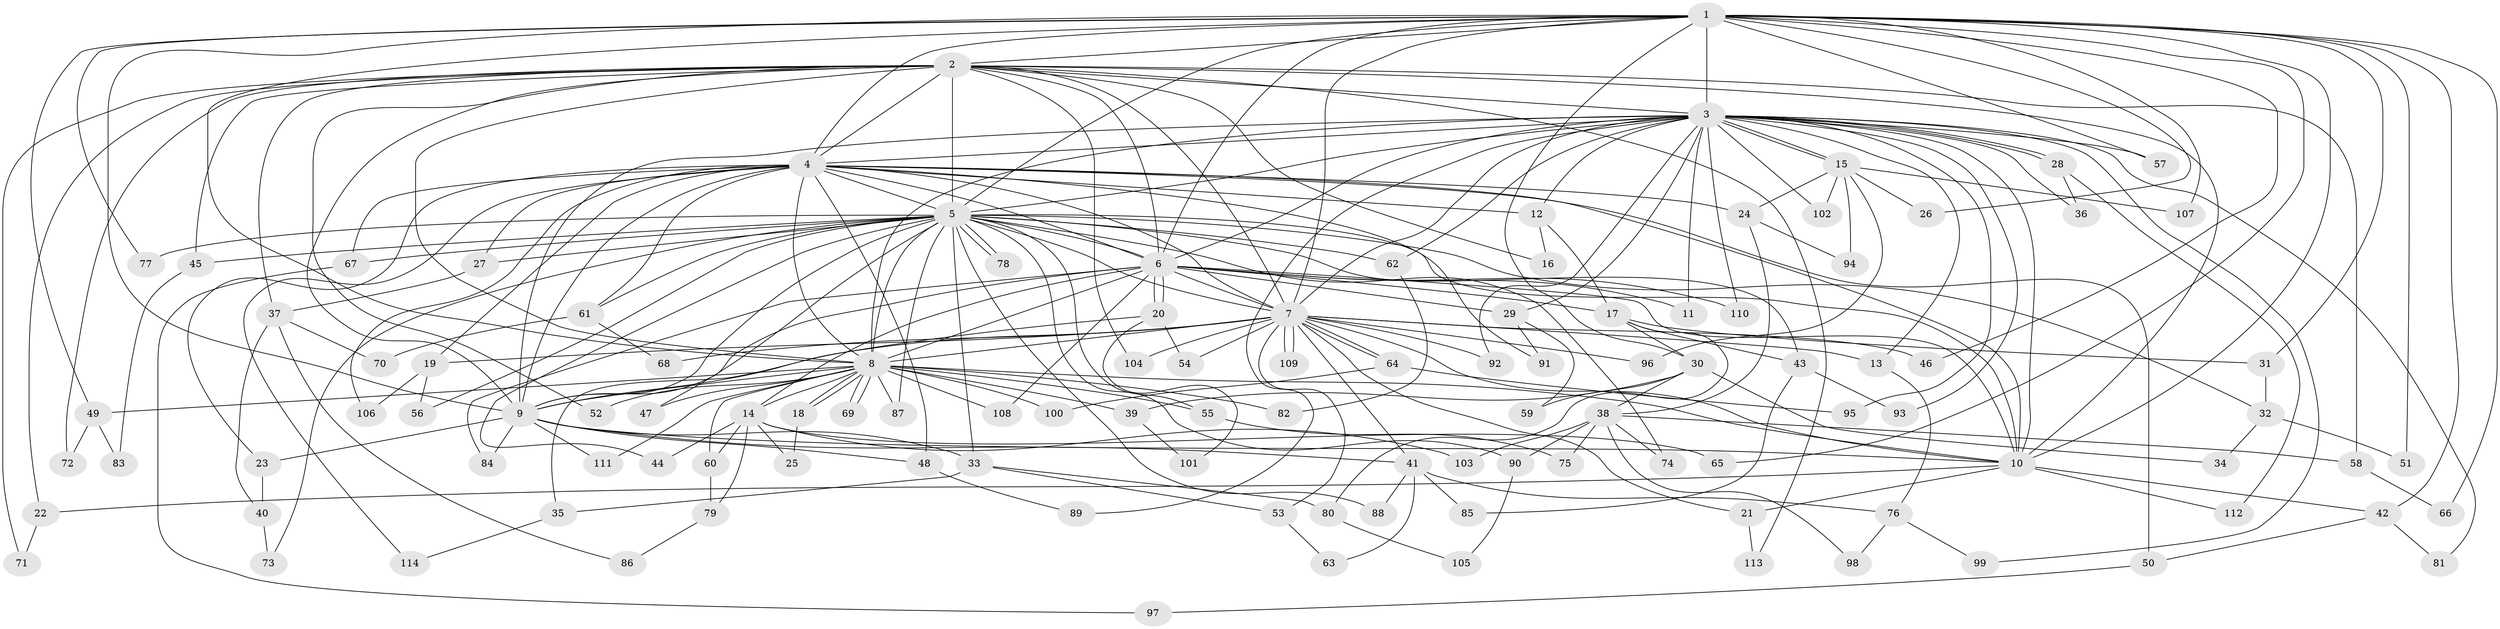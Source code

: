 // Generated by graph-tools (version 1.1) at 2025/34/03/09/25 02:34:41]
// undirected, 114 vertices, 253 edges
graph export_dot {
graph [start="1"]
  node [color=gray90,style=filled];
  1;
  2;
  3;
  4;
  5;
  6;
  7;
  8;
  9;
  10;
  11;
  12;
  13;
  14;
  15;
  16;
  17;
  18;
  19;
  20;
  21;
  22;
  23;
  24;
  25;
  26;
  27;
  28;
  29;
  30;
  31;
  32;
  33;
  34;
  35;
  36;
  37;
  38;
  39;
  40;
  41;
  42;
  43;
  44;
  45;
  46;
  47;
  48;
  49;
  50;
  51;
  52;
  53;
  54;
  55;
  56;
  57;
  58;
  59;
  60;
  61;
  62;
  63;
  64;
  65;
  66;
  67;
  68;
  69;
  70;
  71;
  72;
  73;
  74;
  75;
  76;
  77;
  78;
  79;
  80;
  81;
  82;
  83;
  84;
  85;
  86;
  87;
  88;
  89;
  90;
  91;
  92;
  93;
  94;
  95;
  96;
  97;
  98;
  99;
  100;
  101;
  102;
  103;
  104;
  105;
  106;
  107;
  108;
  109;
  110;
  111;
  112;
  113;
  114;
  1 -- 2;
  1 -- 3;
  1 -- 4;
  1 -- 5;
  1 -- 6;
  1 -- 7;
  1 -- 8;
  1 -- 9;
  1 -- 10;
  1 -- 26;
  1 -- 30;
  1 -- 31;
  1 -- 42;
  1 -- 46;
  1 -- 49;
  1 -- 51;
  1 -- 57;
  1 -- 65;
  1 -- 66;
  1 -- 77;
  1 -- 107;
  2 -- 3;
  2 -- 4;
  2 -- 5;
  2 -- 6;
  2 -- 7;
  2 -- 8;
  2 -- 9;
  2 -- 10;
  2 -- 16;
  2 -- 22;
  2 -- 37;
  2 -- 45;
  2 -- 52;
  2 -- 58;
  2 -- 71;
  2 -- 72;
  2 -- 104;
  2 -- 113;
  3 -- 4;
  3 -- 5;
  3 -- 6;
  3 -- 7;
  3 -- 8;
  3 -- 9;
  3 -- 10;
  3 -- 11;
  3 -- 12;
  3 -- 13;
  3 -- 15;
  3 -- 15;
  3 -- 28;
  3 -- 28;
  3 -- 29;
  3 -- 36;
  3 -- 57;
  3 -- 62;
  3 -- 81;
  3 -- 89;
  3 -- 92;
  3 -- 93;
  3 -- 95;
  3 -- 99;
  3 -- 102;
  3 -- 110;
  4 -- 5;
  4 -- 6;
  4 -- 7;
  4 -- 8;
  4 -- 9;
  4 -- 10;
  4 -- 12;
  4 -- 19;
  4 -- 23;
  4 -- 24;
  4 -- 27;
  4 -- 48;
  4 -- 50;
  4 -- 61;
  4 -- 67;
  4 -- 91;
  4 -- 106;
  4 -- 114;
  5 -- 6;
  5 -- 7;
  5 -- 8;
  5 -- 9;
  5 -- 10;
  5 -- 27;
  5 -- 32;
  5 -- 33;
  5 -- 43;
  5 -- 44;
  5 -- 45;
  5 -- 47;
  5 -- 55;
  5 -- 56;
  5 -- 61;
  5 -- 62;
  5 -- 67;
  5 -- 73;
  5 -- 74;
  5 -- 77;
  5 -- 78;
  5 -- 78;
  5 -- 87;
  5 -- 88;
  5 -- 90;
  6 -- 7;
  6 -- 8;
  6 -- 9;
  6 -- 10;
  6 -- 11;
  6 -- 14;
  6 -- 17;
  6 -- 20;
  6 -- 20;
  6 -- 29;
  6 -- 84;
  6 -- 108;
  6 -- 110;
  7 -- 8;
  7 -- 9;
  7 -- 10;
  7 -- 13;
  7 -- 19;
  7 -- 21;
  7 -- 41;
  7 -- 46;
  7 -- 53;
  7 -- 54;
  7 -- 64;
  7 -- 64;
  7 -- 68;
  7 -- 92;
  7 -- 96;
  7 -- 104;
  7 -- 109;
  7 -- 109;
  8 -- 9;
  8 -- 10;
  8 -- 14;
  8 -- 18;
  8 -- 18;
  8 -- 39;
  8 -- 47;
  8 -- 49;
  8 -- 52;
  8 -- 55;
  8 -- 60;
  8 -- 69;
  8 -- 69;
  8 -- 82;
  8 -- 87;
  8 -- 100;
  8 -- 108;
  8 -- 111;
  9 -- 10;
  9 -- 23;
  9 -- 33;
  9 -- 41;
  9 -- 48;
  9 -- 84;
  9 -- 111;
  10 -- 21;
  10 -- 22;
  10 -- 42;
  10 -- 112;
  12 -- 16;
  12 -- 17;
  13 -- 76;
  14 -- 25;
  14 -- 44;
  14 -- 60;
  14 -- 65;
  14 -- 79;
  14 -- 103;
  15 -- 24;
  15 -- 26;
  15 -- 94;
  15 -- 96;
  15 -- 102;
  15 -- 107;
  17 -- 30;
  17 -- 31;
  17 -- 43;
  17 -- 80;
  18 -- 25;
  19 -- 56;
  19 -- 106;
  20 -- 35;
  20 -- 54;
  20 -- 101;
  21 -- 113;
  22 -- 71;
  23 -- 40;
  24 -- 38;
  24 -- 94;
  27 -- 37;
  28 -- 36;
  28 -- 112;
  29 -- 59;
  29 -- 91;
  30 -- 34;
  30 -- 38;
  30 -- 39;
  30 -- 59;
  31 -- 32;
  32 -- 34;
  32 -- 51;
  33 -- 35;
  33 -- 53;
  33 -- 80;
  35 -- 114;
  37 -- 40;
  37 -- 70;
  37 -- 86;
  38 -- 58;
  38 -- 74;
  38 -- 75;
  38 -- 90;
  38 -- 98;
  38 -- 103;
  39 -- 101;
  40 -- 73;
  41 -- 63;
  41 -- 76;
  41 -- 85;
  41 -- 88;
  42 -- 50;
  42 -- 81;
  43 -- 85;
  43 -- 93;
  45 -- 83;
  48 -- 89;
  49 -- 72;
  49 -- 83;
  50 -- 97;
  53 -- 63;
  55 -- 75;
  58 -- 66;
  60 -- 79;
  61 -- 68;
  61 -- 70;
  62 -- 82;
  64 -- 95;
  64 -- 100;
  67 -- 97;
  76 -- 98;
  76 -- 99;
  79 -- 86;
  80 -- 105;
  90 -- 105;
}
